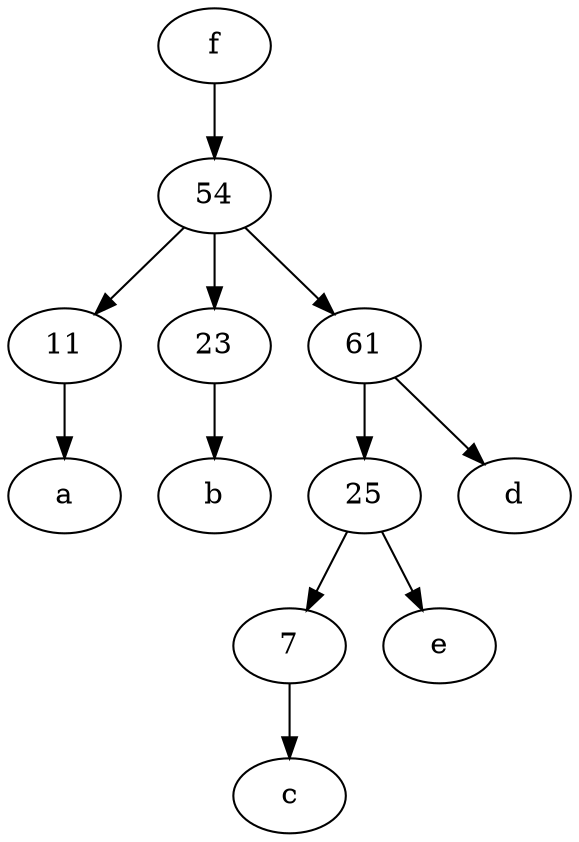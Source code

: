 digraph  {
	25;
	11;
	54;
	f [pos="15,45!"];
	7;
	23;
	61;
	61 -> d;
	61 -> 25;
	7 -> c;
	f -> 54;
	25 -> e;
	54 -> 61;
	11 -> a;
	54 -> 23;
	54 -> 11;
	23 -> b;
	25 -> 7;

	}